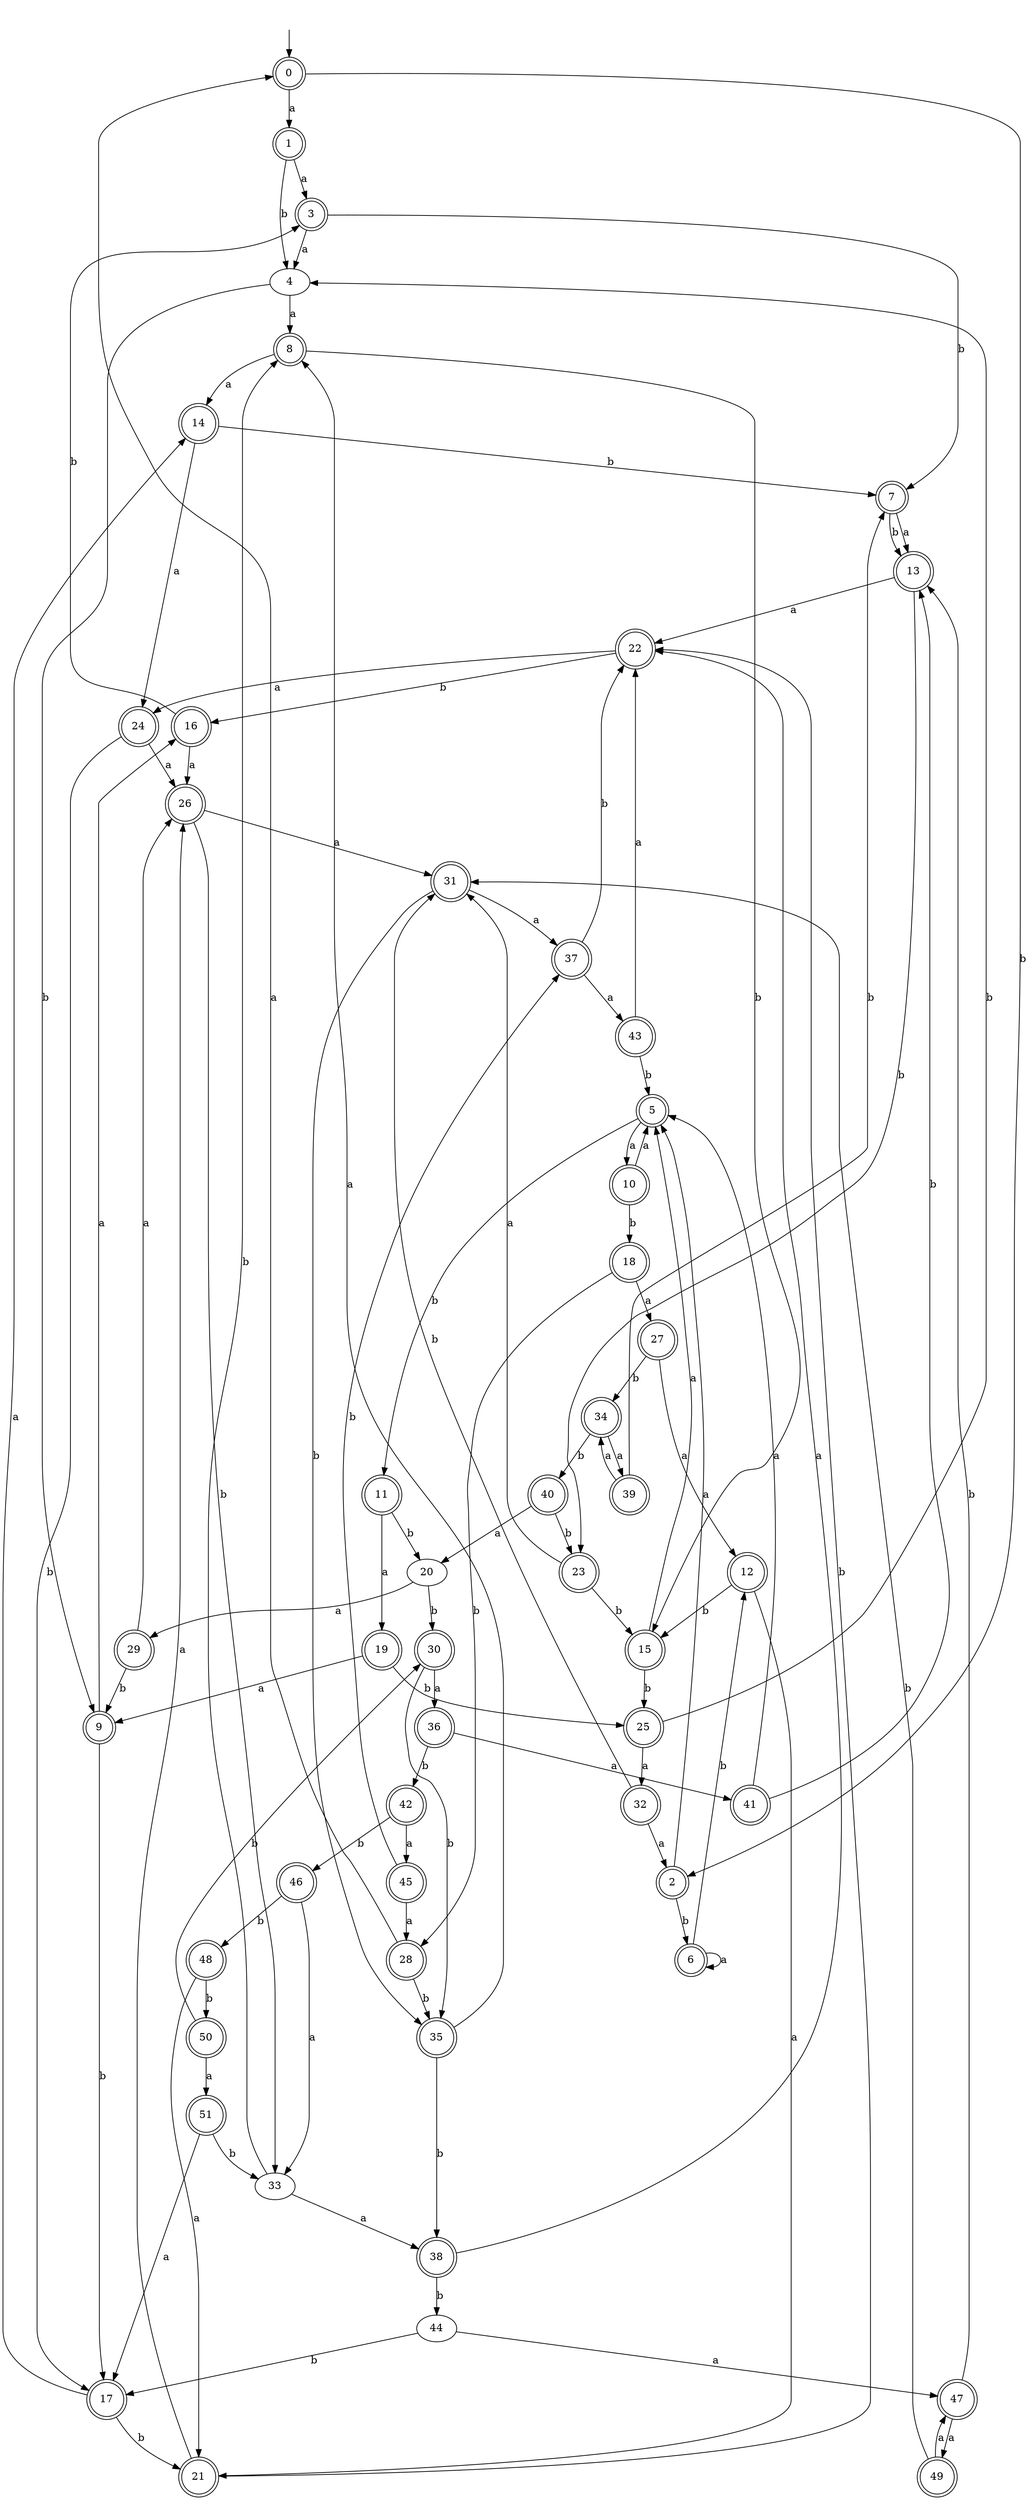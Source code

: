 digraph RandomDFA {
  __start0 [label="", shape=none];
  __start0 -> 0 [label=""];
  0 [shape=circle] [shape=doublecircle]
  0 -> 1 [label="a"]
  0 -> 2 [label="b"]
  1 [shape=doublecircle]
  1 -> 3 [label="a"]
  1 -> 4 [label="b"]
  2 [shape=doublecircle]
  2 -> 5 [label="a"]
  2 -> 6 [label="b"]
  3 [shape=doublecircle]
  3 -> 4 [label="a"]
  3 -> 7 [label="b"]
  4
  4 -> 8 [label="a"]
  4 -> 9 [label="b"]
  5 [shape=doublecircle]
  5 -> 10 [label="a"]
  5 -> 11 [label="b"]
  6 [shape=doublecircle]
  6 -> 6 [label="a"]
  6 -> 12 [label="b"]
  7 [shape=doublecircle]
  7 -> 13 [label="a"]
  7 -> 13 [label="b"]
  8 [shape=doublecircle]
  8 -> 14 [label="a"]
  8 -> 15 [label="b"]
  9 [shape=doublecircle]
  9 -> 16 [label="a"]
  9 -> 17 [label="b"]
  10 [shape=doublecircle]
  10 -> 5 [label="a"]
  10 -> 18 [label="b"]
  11 [shape=doublecircle]
  11 -> 19 [label="a"]
  11 -> 20 [label="b"]
  12 [shape=doublecircle]
  12 -> 21 [label="a"]
  12 -> 15 [label="b"]
  13 [shape=doublecircle]
  13 -> 22 [label="a"]
  13 -> 23 [label="b"]
  14 [shape=doublecircle]
  14 -> 24 [label="a"]
  14 -> 7 [label="b"]
  15 [shape=doublecircle]
  15 -> 5 [label="a"]
  15 -> 25 [label="b"]
  16 [shape=doublecircle]
  16 -> 26 [label="a"]
  16 -> 3 [label="b"]
  17 [shape=doublecircle]
  17 -> 14 [label="a"]
  17 -> 21 [label="b"]
  18 [shape=doublecircle]
  18 -> 27 [label="a"]
  18 -> 28 [label="b"]
  19 [shape=doublecircle]
  19 -> 9 [label="a"]
  19 -> 25 [label="b"]
  20
  20 -> 29 [label="a"]
  20 -> 30 [label="b"]
  21 [shape=doublecircle]
  21 -> 26 [label="a"]
  21 -> 22 [label="b"]
  22 [shape=doublecircle]
  22 -> 24 [label="a"]
  22 -> 16 [label="b"]
  23 [shape=doublecircle]
  23 -> 31 [label="a"]
  23 -> 15 [label="b"]
  24 [shape=doublecircle]
  24 -> 26 [label="a"]
  24 -> 17 [label="b"]
  25 [shape=doublecircle]
  25 -> 32 [label="a"]
  25 -> 4 [label="b"]
  26 [shape=doublecircle]
  26 -> 31 [label="a"]
  26 -> 33 [label="b"]
  27 [shape=doublecircle]
  27 -> 12 [label="a"]
  27 -> 34 [label="b"]
  28 [shape=doublecircle]
  28 -> 0 [label="a"]
  28 -> 35 [label="b"]
  29 [shape=doublecircle]
  29 -> 26 [label="a"]
  29 -> 9 [label="b"]
  30 [shape=doublecircle]
  30 -> 36 [label="a"]
  30 -> 35 [label="b"]
  31 [shape=doublecircle]
  31 -> 37 [label="a"]
  31 -> 35 [label="b"]
  32 [shape=doublecircle]
  32 -> 2 [label="a"]
  32 -> 31 [label="b"]
  33
  33 -> 38 [label="a"]
  33 -> 8 [label="b"]
  34 [shape=doublecircle]
  34 -> 39 [label="a"]
  34 -> 40 [label="b"]
  35 [shape=doublecircle]
  35 -> 8 [label="a"]
  35 -> 38 [label="b"]
  36 [shape=doublecircle]
  36 -> 41 [label="a"]
  36 -> 42 [label="b"]
  37 [shape=doublecircle]
  37 -> 43 [label="a"]
  37 -> 22 [label="b"]
  38 [shape=doublecircle]
  38 -> 22 [label="a"]
  38 -> 44 [label="b"]
  39 [shape=doublecircle]
  39 -> 34 [label="a"]
  39 -> 7 [label="b"]
  40 [shape=doublecircle]
  40 -> 20 [label="a"]
  40 -> 23 [label="b"]
  41 [shape=doublecircle]
  41 -> 5 [label="a"]
  41 -> 13 [label="b"]
  42 [shape=doublecircle]
  42 -> 45 [label="a"]
  42 -> 46 [label="b"]
  43 [shape=doublecircle]
  43 -> 22 [label="a"]
  43 -> 5 [label="b"]
  44
  44 -> 47 [label="a"]
  44 -> 17 [label="b"]
  45 [shape=doublecircle]
  45 -> 28 [label="a"]
  45 -> 37 [label="b"]
  46 [shape=doublecircle]
  46 -> 33 [label="a"]
  46 -> 48 [label="b"]
  47 [shape=doublecircle]
  47 -> 49 [label="a"]
  47 -> 13 [label="b"]
  48 [shape=doublecircle]
  48 -> 21 [label="a"]
  48 -> 50 [label="b"]
  49 [shape=doublecircle]
  49 -> 47 [label="a"]
  49 -> 31 [label="b"]
  50 [shape=doublecircle]
  50 -> 51 [label="a"]
  50 -> 30 [label="b"]
  51 [shape=doublecircle]
  51 -> 17 [label="a"]
  51 -> 33 [label="b"]
}
